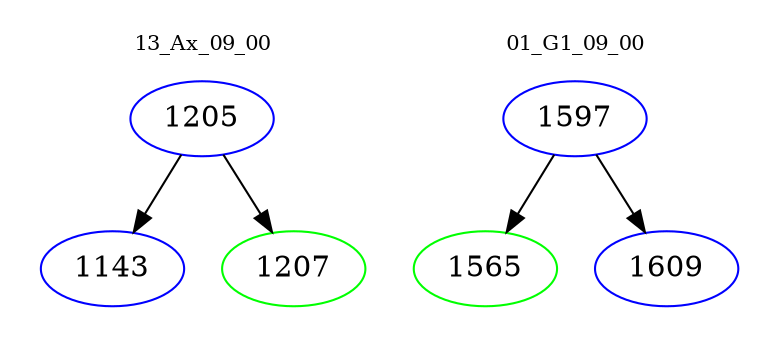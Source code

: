digraph{
subgraph cluster_0 {
color = white
label = "13_Ax_09_00";
fontsize=10;
T0_1205 [label="1205", color="blue"]
T0_1205 -> T0_1143 [color="black"]
T0_1143 [label="1143", color="blue"]
T0_1205 -> T0_1207 [color="black"]
T0_1207 [label="1207", color="green"]
}
subgraph cluster_1 {
color = white
label = "01_G1_09_00";
fontsize=10;
T1_1597 [label="1597", color="blue"]
T1_1597 -> T1_1565 [color="black"]
T1_1565 [label="1565", color="green"]
T1_1597 -> T1_1609 [color="black"]
T1_1609 [label="1609", color="blue"]
}
}
